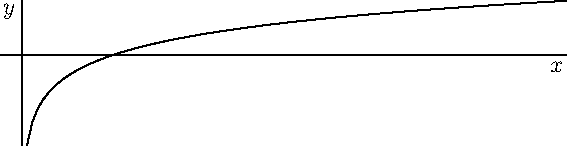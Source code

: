 size(10cm);
import graph;
xaxis("$x$");
yaxis("$y$");
real f(real x) {return (log(x))/3;}
draw(graph(f,0.05,6));
